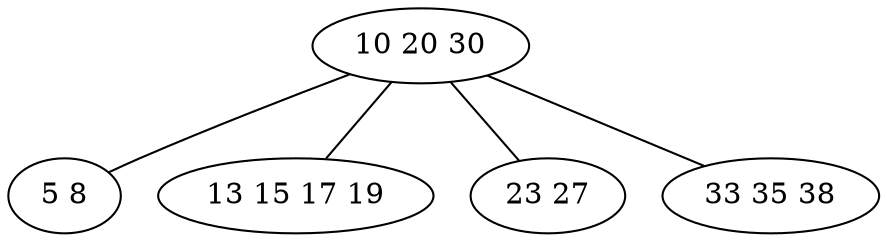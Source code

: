 graph btree {
    BT_7ffaabc03a50 [label="10 20 30"];
    BT_7ffaabc03aa0 [label="5 8"];
    BT_7ffaabc03a50 -- BT_7ffaabc03aa0;
    BT_7ffaabc03af0 [label="13 15 17 19"];
    BT_7ffaabc03a50 -- BT_7ffaabc03af0;
    BT_7ffaabc03b40 [label="23 27"];
    BT_7ffaabc03a50 -- BT_7ffaabc03b40;
    BT_7ffaabc03b90 [label="33 35 38"];
    BT_7ffaabc03a50 -- BT_7ffaabc03b90;
}